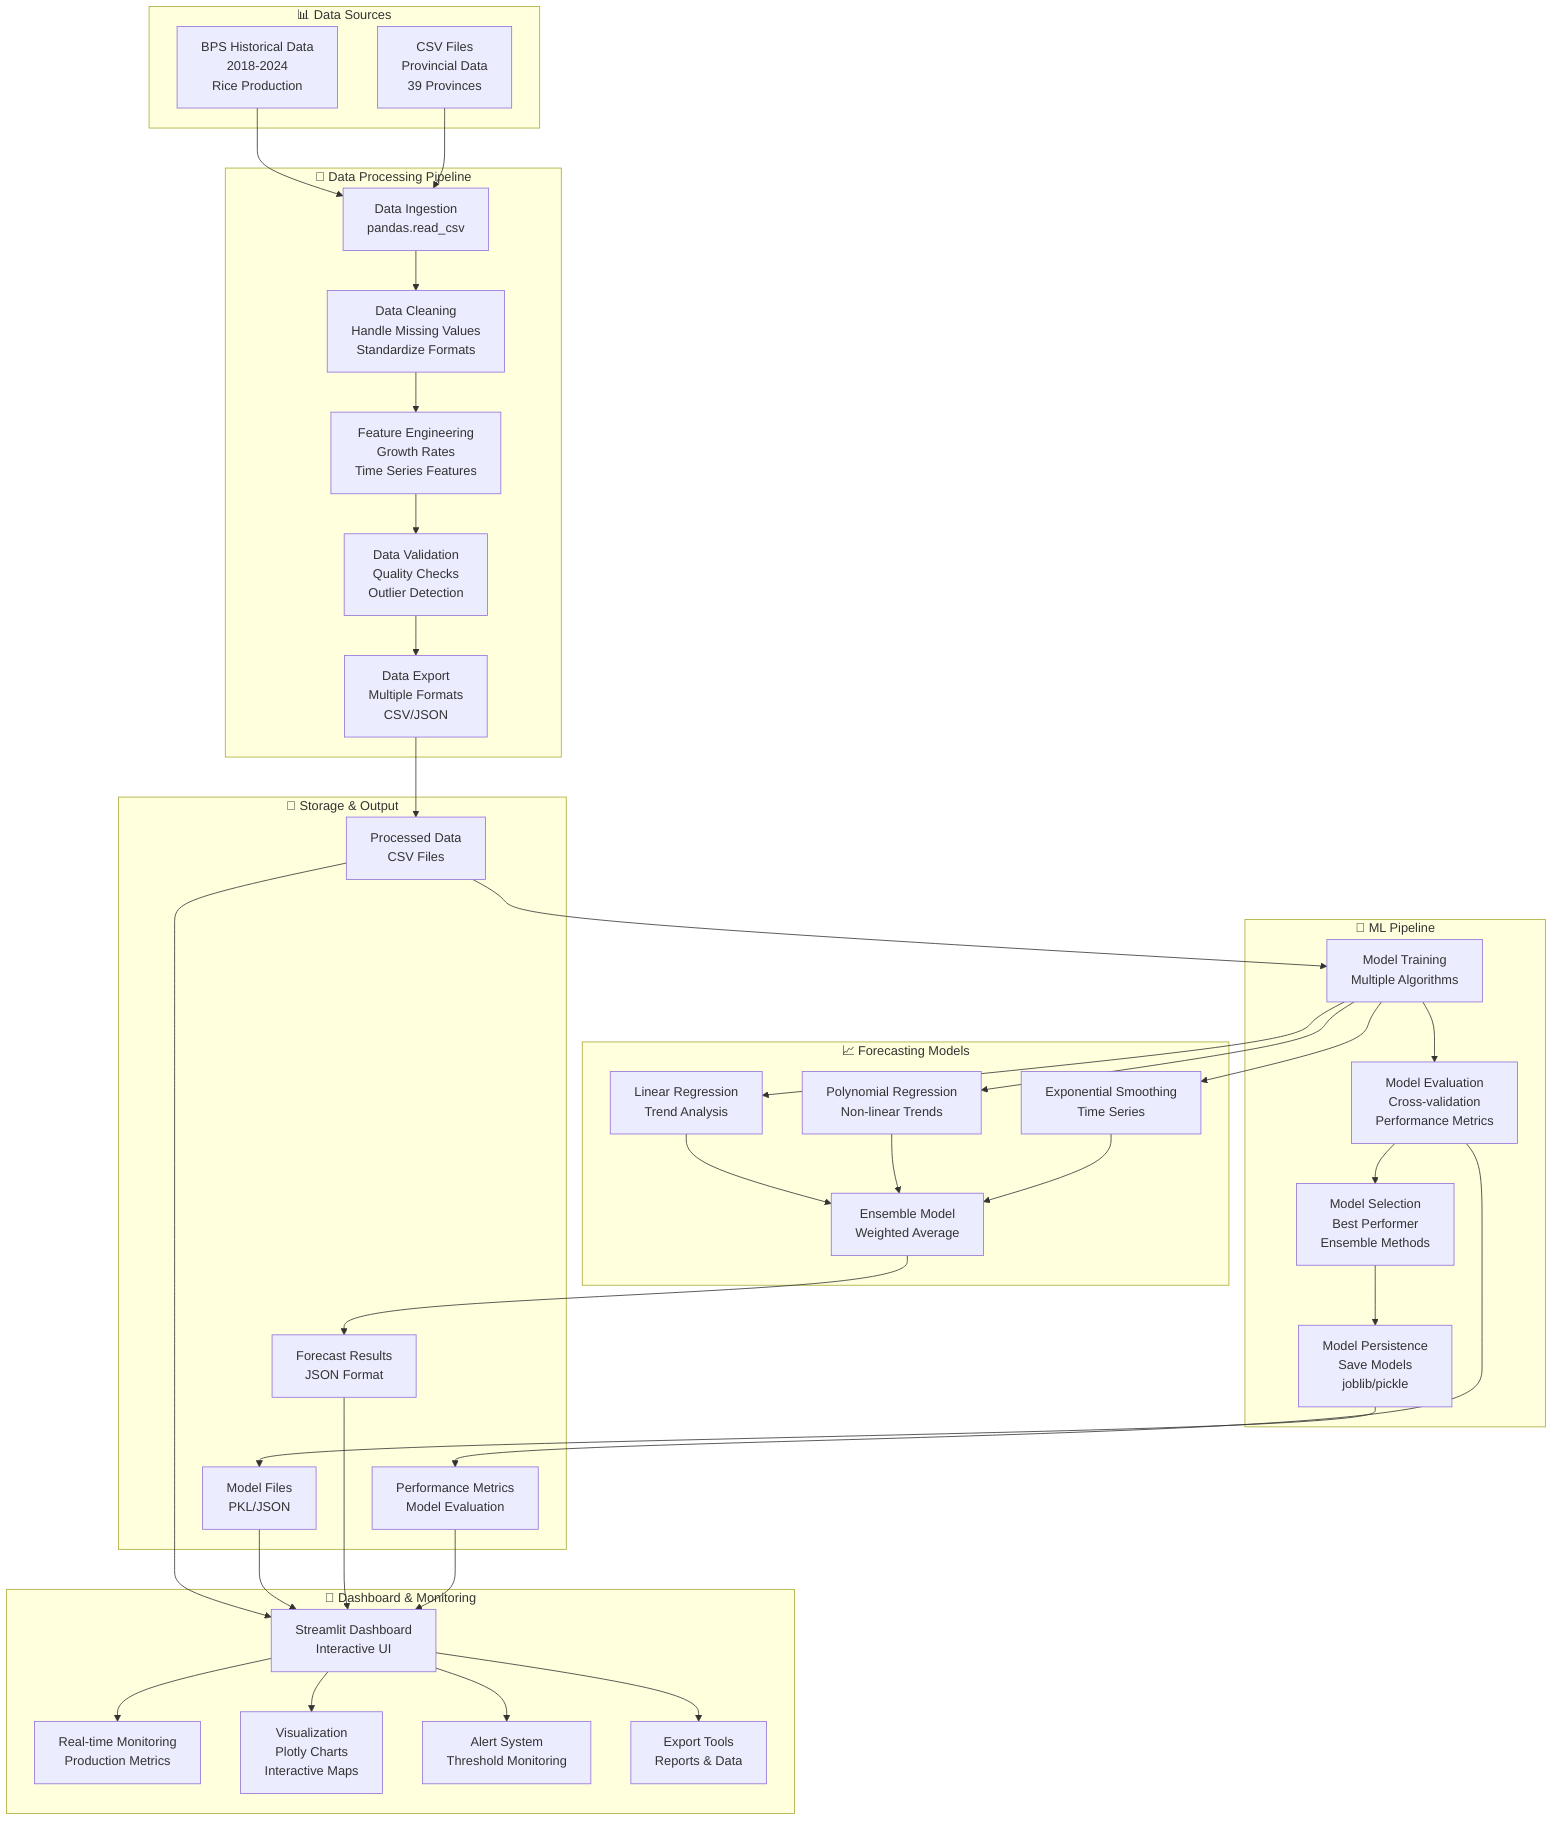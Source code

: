 graph TB
    %% Data Sources
    subgraph "📊 Data Sources"
        A[BPS Historical Data<br/>2018-2024<br/>Rice Production]
        B[CSV Files<br/>Provincial Data<br/>39 Provinces]
    end
    
    %% Data Processing Pipeline
    subgraph "🔄 Data Processing Pipeline"
        C[Data Ingestion<br/>pandas.read_csv]
        D[Data Cleaning<br/>Handle Missing Values<br/>Standardize Formats]
        E[Feature Engineering<br/>Growth Rates<br/>Time Series Features]
        F[Data Validation<br/>Quality Checks<br/>Outlier Detection]
        G[Data Export<br/>Multiple Formats<br/>CSV/JSON]
    end
    
    %% ML Pipeline
    subgraph "🤖 ML Pipeline"
        H[Model Training<br/>Multiple Algorithms]
        I[Model Evaluation<br/>Cross-validation<br/>Performance Metrics]
        J[Model Selection<br/>Best Performer<br/>Ensemble Methods]
        K[Model Persistence<br/>Save Models<br/>joblib/pickle]
    end
    
    %% Forecasting Models
    subgraph "📈 Forecasting Models"
        L[Linear Regression<br/>Trend Analysis]
        M[Polynomial Regression<br/>Non-linear Trends]
        N[Exponential Smoothing<br/>Time Series]
        O[Ensemble Model<br/>Weighted Average]
    end
    
    %% Dashboard & Monitoring
    subgraph "📱 Dashboard & Monitoring"
        P[Streamlit Dashboard<br/>Interactive UI]
        Q[Real-time Monitoring<br/>Production Metrics]
        R[Visualization<br/>Plotly Charts<br/>Interactive Maps]
        S[Alert System<br/>Threshold Monitoring]
        T[Export Tools<br/>Reports & Data]
    end
    
    %% Storage & Output
    subgraph "💾 Storage & Output"
        U[Processed Data<br/>CSV Files]
        V[Model Files<br/>PKL/JSON]
        W[Forecast Results<br/>JSON Format]
        X[Performance Metrics<br/>Model Evaluation]
    end
    
    %% Flow connections
    A --> C
    B --> C
    C --> D
    D --> E
    E --> F
    F --> G
    G --> U
    
    U --> H
    H --> L
    H --> M
    H --> N
    L --> O
    M --> O
    N --> O
    
    H --> I
    I --> J
    J --> K
    K --> V
    
    O --> W
    I --> X
    
    U --> P
    V --> P
    W --> P
    X --> P
    
    P --> Q
    P --> R
    P --> S
    P --> T
    
    class A,B dataSource
    class C,D,E,F,G processing
    class H,I,J,K,L,M,N,O model
    class P,Q,R,S,T dashboard
    class U,V,W,X storage